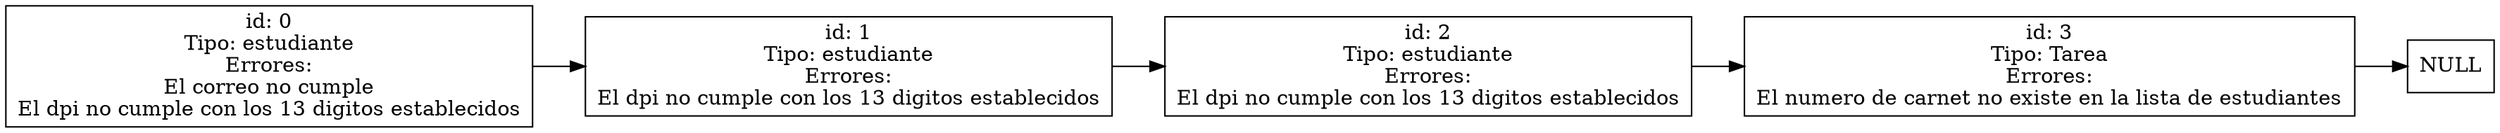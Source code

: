 digraph G{formar=png;
rankdir = LR; 
 node [shape=box]; 
compound=true; 
"0"[label="id: 0
Tipo: estudiante
Errores:
El correo no cumple
El dpi no cumple con los 13 digitos establecidos
"];
"1"[label="id: 1
Tipo: estudiante
Errores:
El dpi no cumple con los 13 digitos establecidos
"];
"2"[label="id: 2
Tipo: estudiante
Errores:
El dpi no cumple con los 13 digitos establecidos
"];
"3"[label="id: 3
Tipo: Tarea
Errores:
El numero de carnet no existe en la lista de estudiantes
"];
"0" -> "1";
"1" -> "2";
"2" -> "3";
"3" -> "NULL";

}

